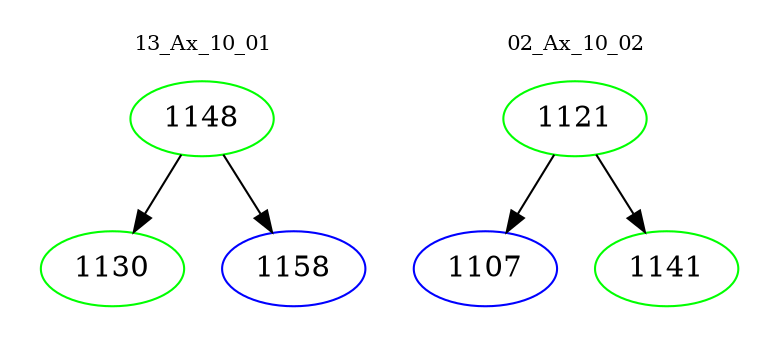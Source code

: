 digraph{
subgraph cluster_0 {
color = white
label = "13_Ax_10_01";
fontsize=10;
T0_1148 [label="1148", color="green"]
T0_1148 -> T0_1130 [color="black"]
T0_1130 [label="1130", color="green"]
T0_1148 -> T0_1158 [color="black"]
T0_1158 [label="1158", color="blue"]
}
subgraph cluster_1 {
color = white
label = "02_Ax_10_02";
fontsize=10;
T1_1121 [label="1121", color="green"]
T1_1121 -> T1_1107 [color="black"]
T1_1107 [label="1107", color="blue"]
T1_1121 -> T1_1141 [color="black"]
T1_1141 [label="1141", color="green"]
}
}
